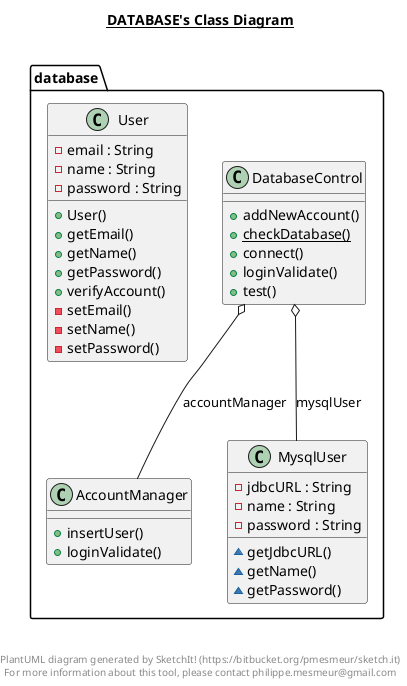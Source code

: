 @startuml

title __DATABASE's Class Diagram__\n

  namespace database {
    class database.AccountManager {
        + insertUser()
        + loginValidate()
    }
  }
  

  namespace database {
    class database.DatabaseControl {
        + addNewAccount()
        {static} + checkDatabase()
        + connect()
        + loginValidate()
        + test()
    }
  }
  

  namespace database {
    class database.MysqlUser {
        - jdbcURL : String
        - name : String
        - password : String
        ~ getJdbcURL()
        ~ getName()
        ~ getPassword()
    }
  }
  

  namespace database {
    class database.User {
        - email : String
        - name : String
        - password : String
        + User()
        + getEmail()
        + getName()
        + getPassword()
        + verifyAccount()
        - setEmail()
        - setName()
        - setPassword()
    }
  }
  

  database.DatabaseControl o-- database.AccountManager : accountManager
  database.DatabaseControl o-- database.MysqlUser : mysqlUser


right footer


PlantUML diagram generated by SketchIt! (https://bitbucket.org/pmesmeur/sketch.it)
For more information about this tool, please contact philippe.mesmeur@gmail.com
endfooter

@enduml
